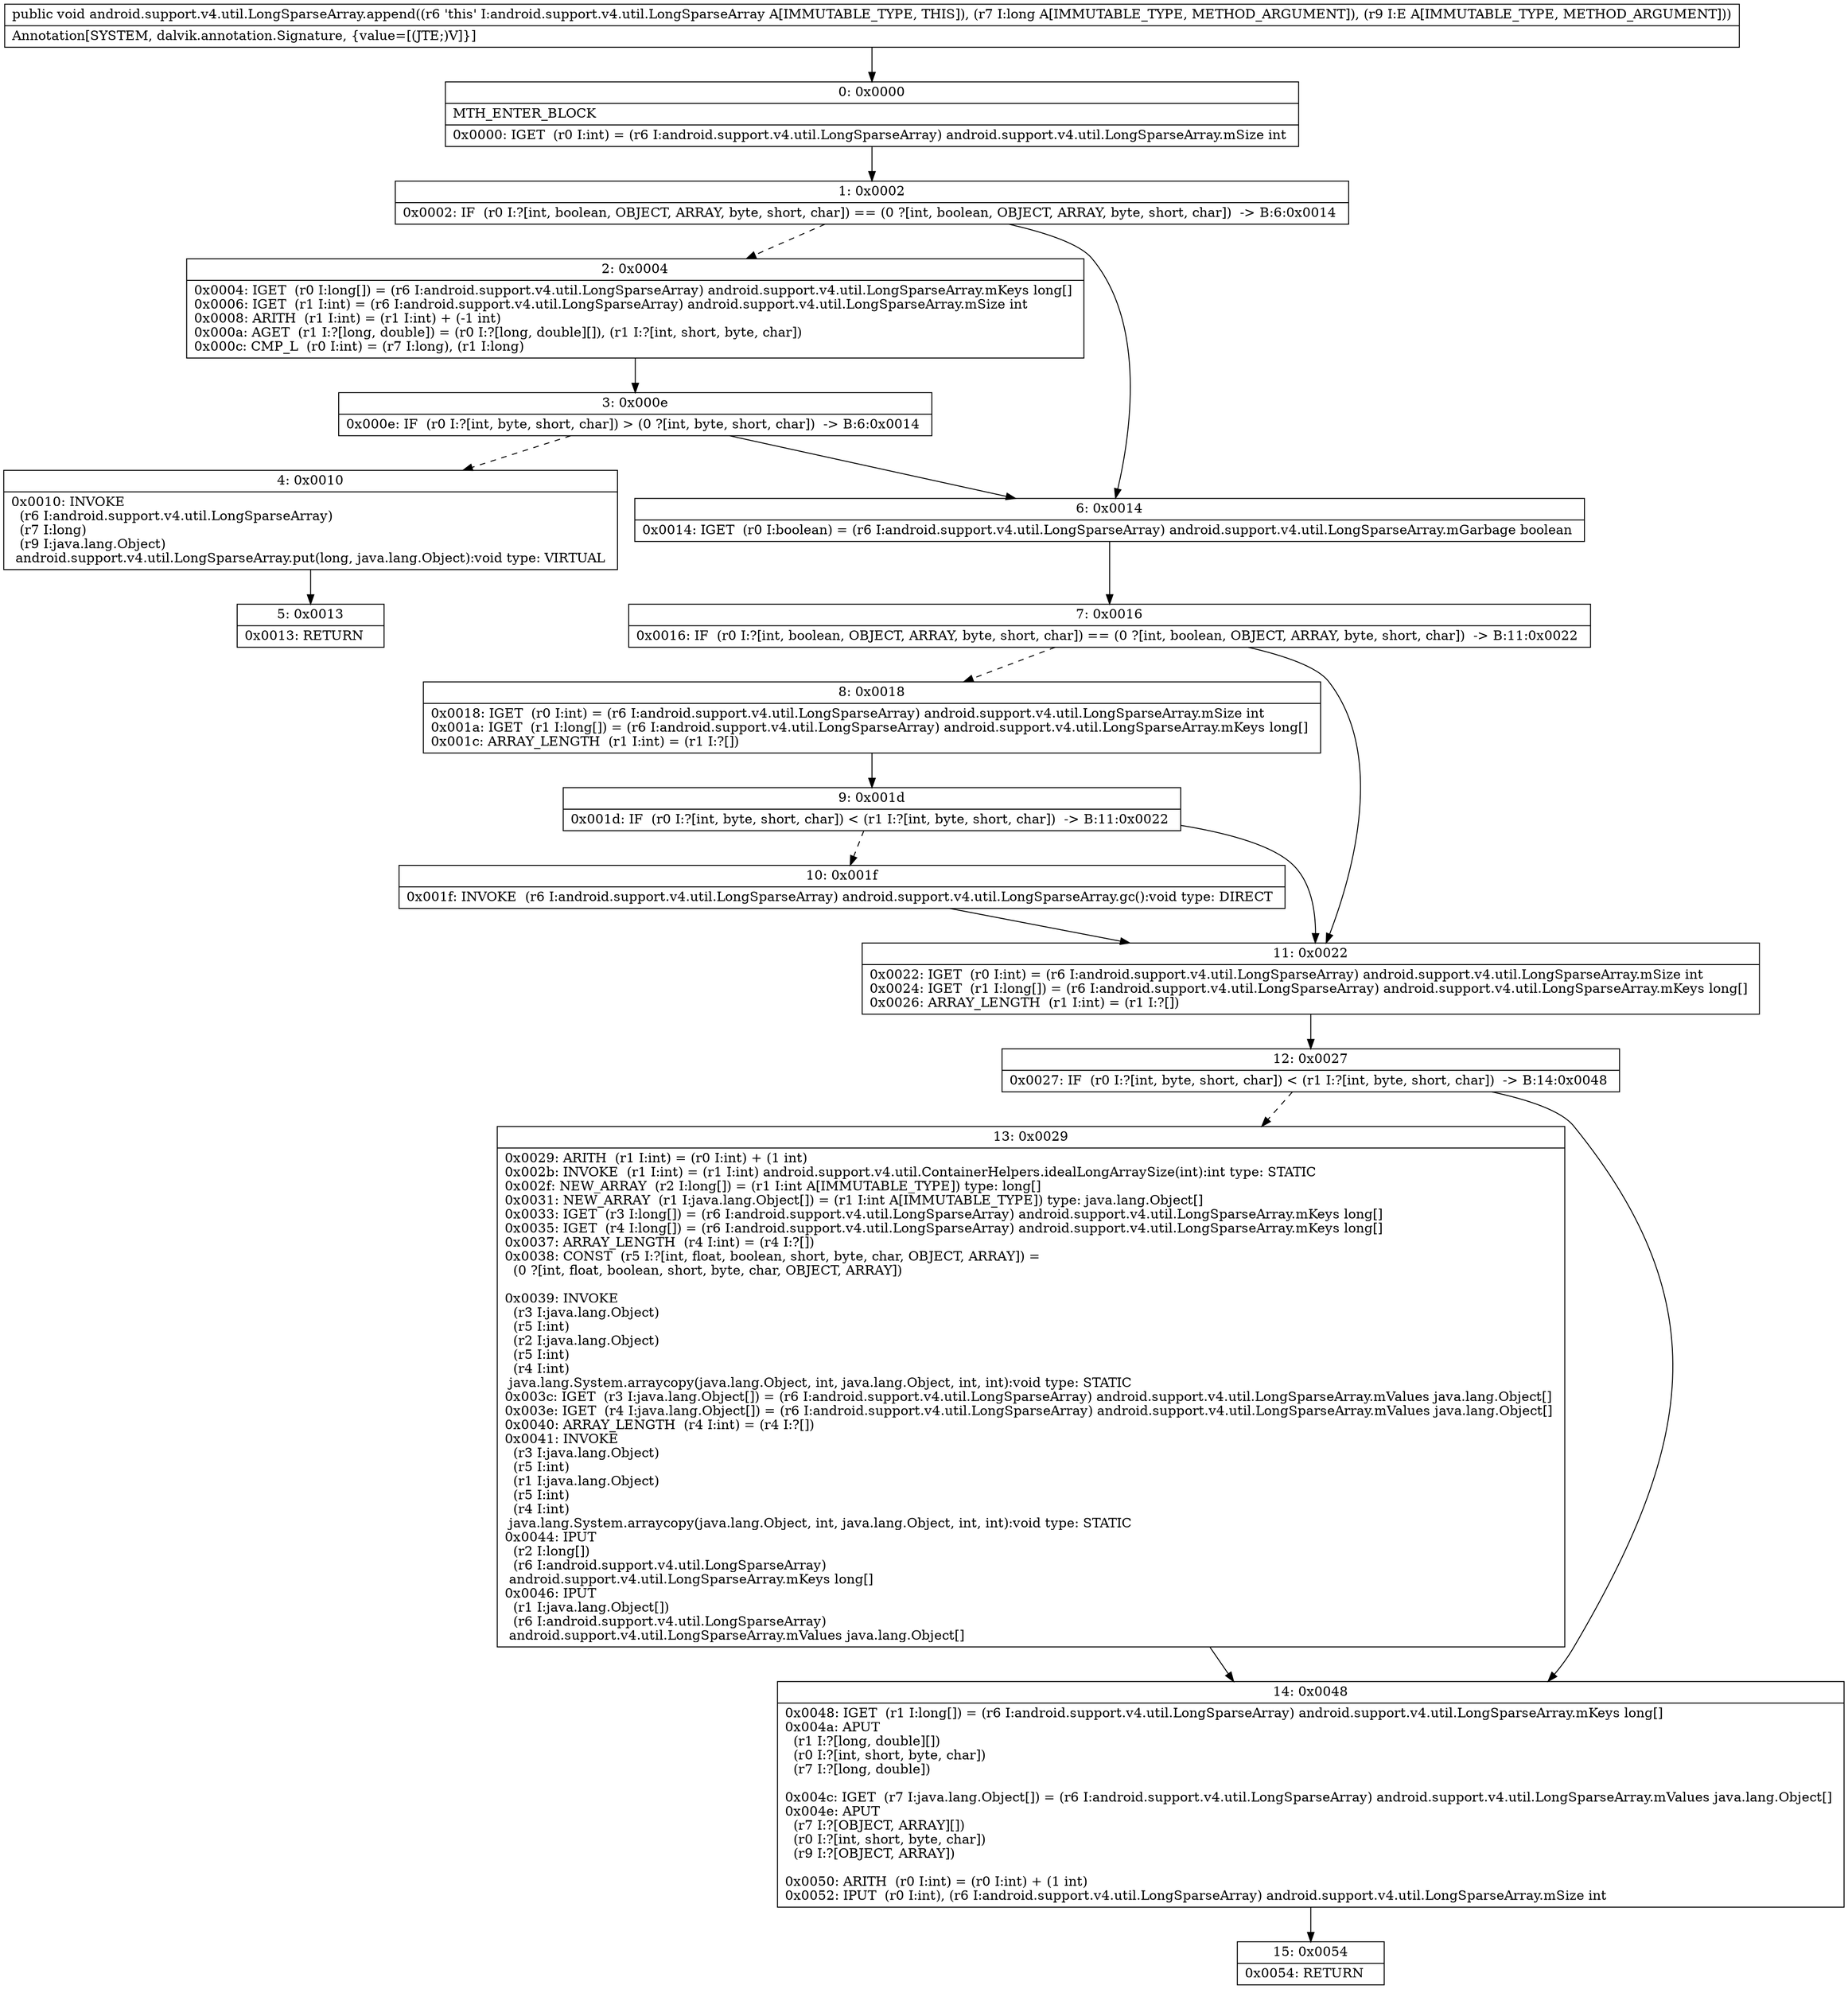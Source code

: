 digraph "CFG forandroid.support.v4.util.LongSparseArray.append(JLjava\/lang\/Object;)V" {
Node_0 [shape=record,label="{0\:\ 0x0000|MTH_ENTER_BLOCK\l|0x0000: IGET  (r0 I:int) = (r6 I:android.support.v4.util.LongSparseArray) android.support.v4.util.LongSparseArray.mSize int \l}"];
Node_1 [shape=record,label="{1\:\ 0x0002|0x0002: IF  (r0 I:?[int, boolean, OBJECT, ARRAY, byte, short, char]) == (0 ?[int, boolean, OBJECT, ARRAY, byte, short, char])  \-\> B:6:0x0014 \l}"];
Node_2 [shape=record,label="{2\:\ 0x0004|0x0004: IGET  (r0 I:long[]) = (r6 I:android.support.v4.util.LongSparseArray) android.support.v4.util.LongSparseArray.mKeys long[] \l0x0006: IGET  (r1 I:int) = (r6 I:android.support.v4.util.LongSparseArray) android.support.v4.util.LongSparseArray.mSize int \l0x0008: ARITH  (r1 I:int) = (r1 I:int) + (\-1 int) \l0x000a: AGET  (r1 I:?[long, double]) = (r0 I:?[long, double][]), (r1 I:?[int, short, byte, char]) \l0x000c: CMP_L  (r0 I:int) = (r7 I:long), (r1 I:long) \l}"];
Node_3 [shape=record,label="{3\:\ 0x000e|0x000e: IF  (r0 I:?[int, byte, short, char]) \> (0 ?[int, byte, short, char])  \-\> B:6:0x0014 \l}"];
Node_4 [shape=record,label="{4\:\ 0x0010|0x0010: INVOKE  \l  (r6 I:android.support.v4.util.LongSparseArray)\l  (r7 I:long)\l  (r9 I:java.lang.Object)\l android.support.v4.util.LongSparseArray.put(long, java.lang.Object):void type: VIRTUAL \l}"];
Node_5 [shape=record,label="{5\:\ 0x0013|0x0013: RETURN   \l}"];
Node_6 [shape=record,label="{6\:\ 0x0014|0x0014: IGET  (r0 I:boolean) = (r6 I:android.support.v4.util.LongSparseArray) android.support.v4.util.LongSparseArray.mGarbage boolean \l}"];
Node_7 [shape=record,label="{7\:\ 0x0016|0x0016: IF  (r0 I:?[int, boolean, OBJECT, ARRAY, byte, short, char]) == (0 ?[int, boolean, OBJECT, ARRAY, byte, short, char])  \-\> B:11:0x0022 \l}"];
Node_8 [shape=record,label="{8\:\ 0x0018|0x0018: IGET  (r0 I:int) = (r6 I:android.support.v4.util.LongSparseArray) android.support.v4.util.LongSparseArray.mSize int \l0x001a: IGET  (r1 I:long[]) = (r6 I:android.support.v4.util.LongSparseArray) android.support.v4.util.LongSparseArray.mKeys long[] \l0x001c: ARRAY_LENGTH  (r1 I:int) = (r1 I:?[]) \l}"];
Node_9 [shape=record,label="{9\:\ 0x001d|0x001d: IF  (r0 I:?[int, byte, short, char]) \< (r1 I:?[int, byte, short, char])  \-\> B:11:0x0022 \l}"];
Node_10 [shape=record,label="{10\:\ 0x001f|0x001f: INVOKE  (r6 I:android.support.v4.util.LongSparseArray) android.support.v4.util.LongSparseArray.gc():void type: DIRECT \l}"];
Node_11 [shape=record,label="{11\:\ 0x0022|0x0022: IGET  (r0 I:int) = (r6 I:android.support.v4.util.LongSparseArray) android.support.v4.util.LongSparseArray.mSize int \l0x0024: IGET  (r1 I:long[]) = (r6 I:android.support.v4.util.LongSparseArray) android.support.v4.util.LongSparseArray.mKeys long[] \l0x0026: ARRAY_LENGTH  (r1 I:int) = (r1 I:?[]) \l}"];
Node_12 [shape=record,label="{12\:\ 0x0027|0x0027: IF  (r0 I:?[int, byte, short, char]) \< (r1 I:?[int, byte, short, char])  \-\> B:14:0x0048 \l}"];
Node_13 [shape=record,label="{13\:\ 0x0029|0x0029: ARITH  (r1 I:int) = (r0 I:int) + (1 int) \l0x002b: INVOKE  (r1 I:int) = (r1 I:int) android.support.v4.util.ContainerHelpers.idealLongArraySize(int):int type: STATIC \l0x002f: NEW_ARRAY  (r2 I:long[]) = (r1 I:int A[IMMUTABLE_TYPE]) type: long[] \l0x0031: NEW_ARRAY  (r1 I:java.lang.Object[]) = (r1 I:int A[IMMUTABLE_TYPE]) type: java.lang.Object[] \l0x0033: IGET  (r3 I:long[]) = (r6 I:android.support.v4.util.LongSparseArray) android.support.v4.util.LongSparseArray.mKeys long[] \l0x0035: IGET  (r4 I:long[]) = (r6 I:android.support.v4.util.LongSparseArray) android.support.v4.util.LongSparseArray.mKeys long[] \l0x0037: ARRAY_LENGTH  (r4 I:int) = (r4 I:?[]) \l0x0038: CONST  (r5 I:?[int, float, boolean, short, byte, char, OBJECT, ARRAY]) = \l  (0 ?[int, float, boolean, short, byte, char, OBJECT, ARRAY])\l \l0x0039: INVOKE  \l  (r3 I:java.lang.Object)\l  (r5 I:int)\l  (r2 I:java.lang.Object)\l  (r5 I:int)\l  (r4 I:int)\l java.lang.System.arraycopy(java.lang.Object, int, java.lang.Object, int, int):void type: STATIC \l0x003c: IGET  (r3 I:java.lang.Object[]) = (r6 I:android.support.v4.util.LongSparseArray) android.support.v4.util.LongSparseArray.mValues java.lang.Object[] \l0x003e: IGET  (r4 I:java.lang.Object[]) = (r6 I:android.support.v4.util.LongSparseArray) android.support.v4.util.LongSparseArray.mValues java.lang.Object[] \l0x0040: ARRAY_LENGTH  (r4 I:int) = (r4 I:?[]) \l0x0041: INVOKE  \l  (r3 I:java.lang.Object)\l  (r5 I:int)\l  (r1 I:java.lang.Object)\l  (r5 I:int)\l  (r4 I:int)\l java.lang.System.arraycopy(java.lang.Object, int, java.lang.Object, int, int):void type: STATIC \l0x0044: IPUT  \l  (r2 I:long[])\l  (r6 I:android.support.v4.util.LongSparseArray)\l android.support.v4.util.LongSparseArray.mKeys long[] \l0x0046: IPUT  \l  (r1 I:java.lang.Object[])\l  (r6 I:android.support.v4.util.LongSparseArray)\l android.support.v4.util.LongSparseArray.mValues java.lang.Object[] \l}"];
Node_14 [shape=record,label="{14\:\ 0x0048|0x0048: IGET  (r1 I:long[]) = (r6 I:android.support.v4.util.LongSparseArray) android.support.v4.util.LongSparseArray.mKeys long[] \l0x004a: APUT  \l  (r1 I:?[long, double][])\l  (r0 I:?[int, short, byte, char])\l  (r7 I:?[long, double])\l \l0x004c: IGET  (r7 I:java.lang.Object[]) = (r6 I:android.support.v4.util.LongSparseArray) android.support.v4.util.LongSparseArray.mValues java.lang.Object[] \l0x004e: APUT  \l  (r7 I:?[OBJECT, ARRAY][])\l  (r0 I:?[int, short, byte, char])\l  (r9 I:?[OBJECT, ARRAY])\l \l0x0050: ARITH  (r0 I:int) = (r0 I:int) + (1 int) \l0x0052: IPUT  (r0 I:int), (r6 I:android.support.v4.util.LongSparseArray) android.support.v4.util.LongSparseArray.mSize int \l}"];
Node_15 [shape=record,label="{15\:\ 0x0054|0x0054: RETURN   \l}"];
MethodNode[shape=record,label="{public void android.support.v4.util.LongSparseArray.append((r6 'this' I:android.support.v4.util.LongSparseArray A[IMMUTABLE_TYPE, THIS]), (r7 I:long A[IMMUTABLE_TYPE, METHOD_ARGUMENT]), (r9 I:E A[IMMUTABLE_TYPE, METHOD_ARGUMENT]))  | Annotation[SYSTEM, dalvik.annotation.Signature, \{value=[(JTE;)V]\}]\l}"];
MethodNode -> Node_0;
Node_0 -> Node_1;
Node_1 -> Node_2[style=dashed];
Node_1 -> Node_6;
Node_2 -> Node_3;
Node_3 -> Node_4[style=dashed];
Node_3 -> Node_6;
Node_4 -> Node_5;
Node_6 -> Node_7;
Node_7 -> Node_8[style=dashed];
Node_7 -> Node_11;
Node_8 -> Node_9;
Node_9 -> Node_10[style=dashed];
Node_9 -> Node_11;
Node_10 -> Node_11;
Node_11 -> Node_12;
Node_12 -> Node_13[style=dashed];
Node_12 -> Node_14;
Node_13 -> Node_14;
Node_14 -> Node_15;
}

